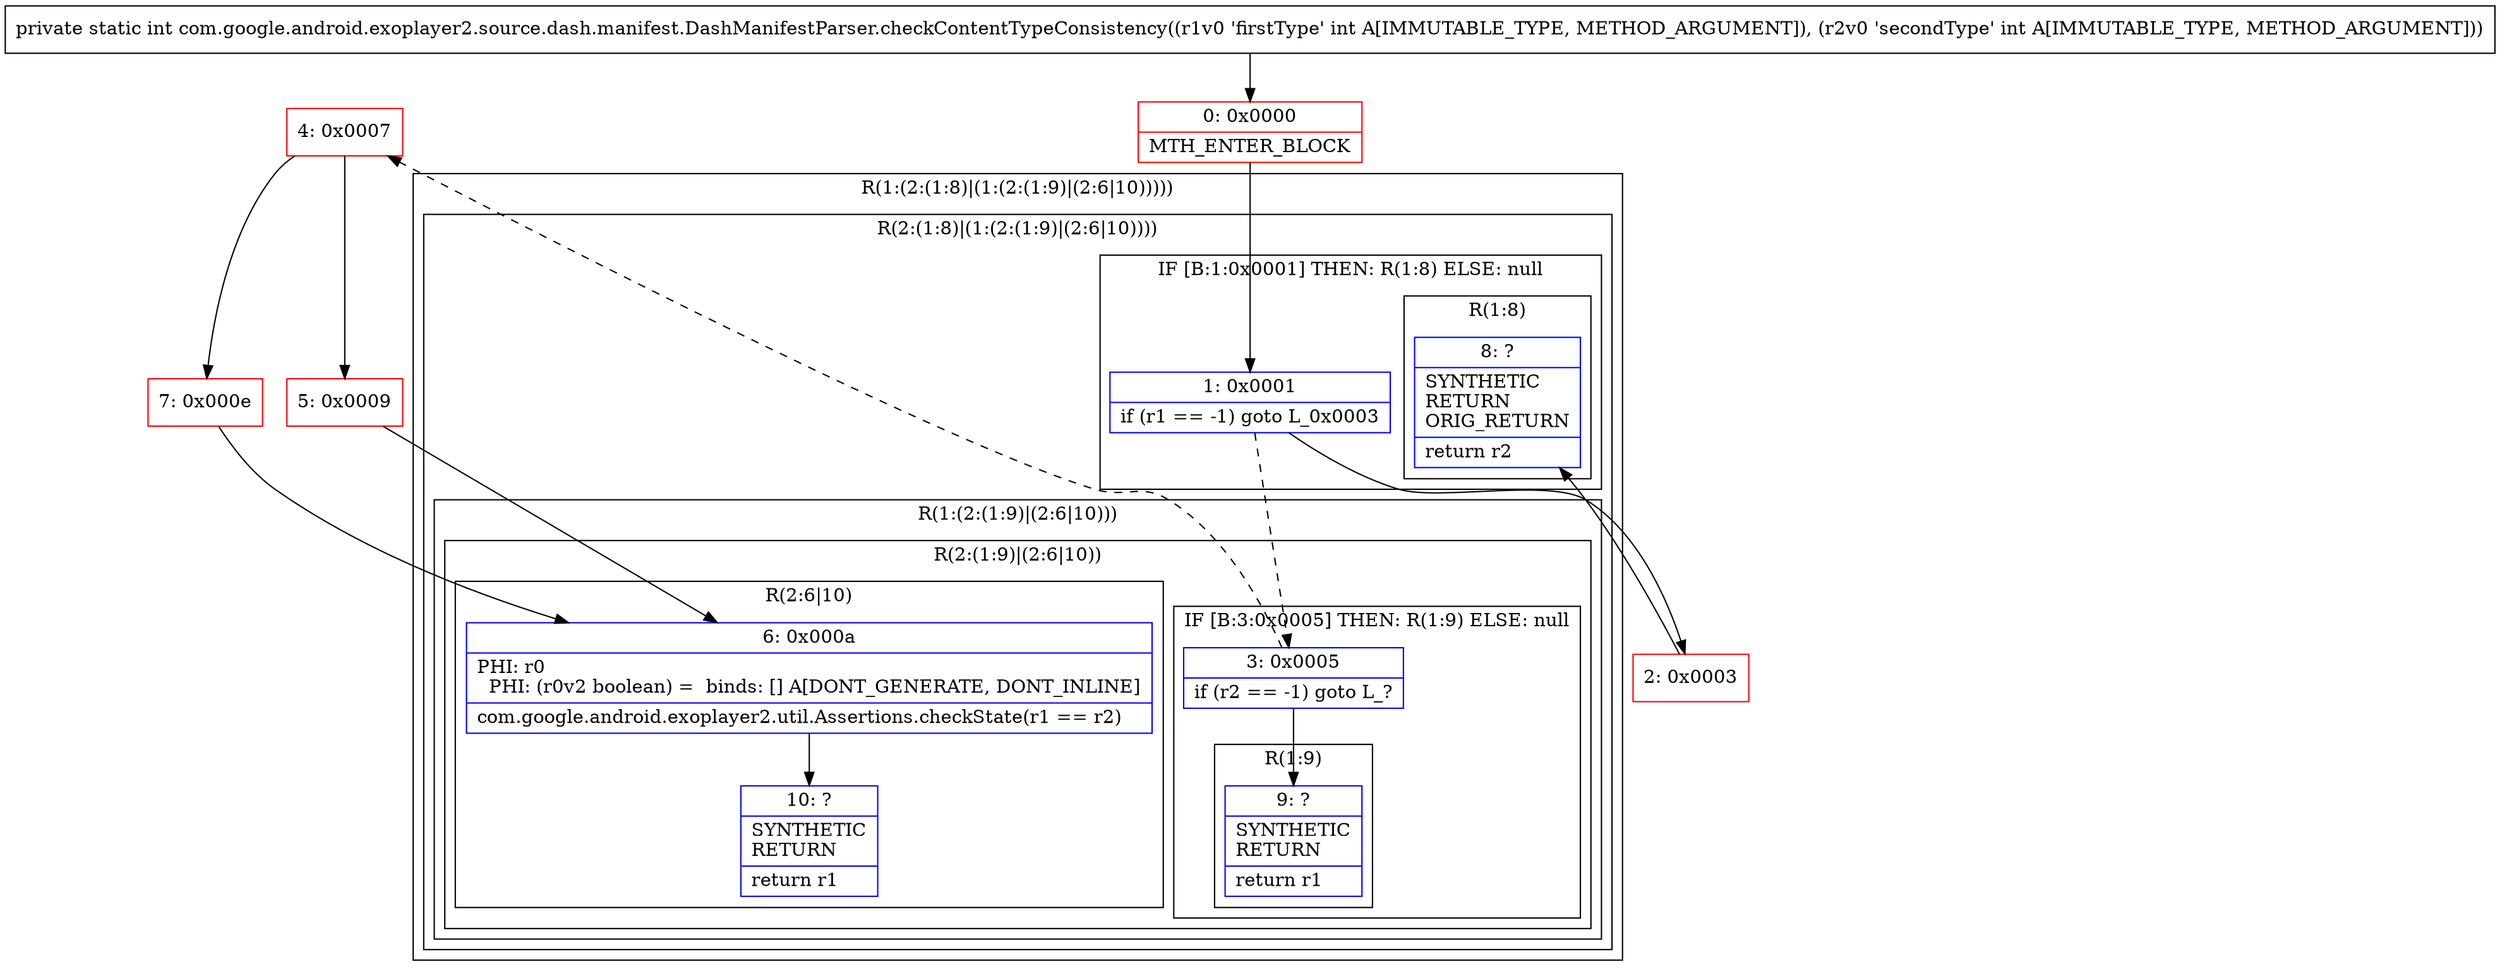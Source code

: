 digraph "CFG forcom.google.android.exoplayer2.source.dash.manifest.DashManifestParser.checkContentTypeConsistency(II)I" {
subgraph cluster_Region_1263517212 {
label = "R(1:(2:(1:8)|(1:(2:(1:9)|(2:6|10)))))";
node [shape=record,color=blue];
subgraph cluster_Region_361637844 {
label = "R(2:(1:8)|(1:(2:(1:9)|(2:6|10))))";
node [shape=record,color=blue];
subgraph cluster_IfRegion_878963738 {
label = "IF [B:1:0x0001] THEN: R(1:8) ELSE: null";
node [shape=record,color=blue];
Node_1 [shape=record,label="{1\:\ 0x0001|if (r1 == \-1) goto L_0x0003\l}"];
subgraph cluster_Region_521457386 {
label = "R(1:8)";
node [shape=record,color=blue];
Node_8 [shape=record,label="{8\:\ ?|SYNTHETIC\lRETURN\lORIG_RETURN\l|return r2\l}"];
}
}
subgraph cluster_Region_698166346 {
label = "R(1:(2:(1:9)|(2:6|10)))";
node [shape=record,color=blue];
subgraph cluster_Region_1305026090 {
label = "R(2:(1:9)|(2:6|10))";
node [shape=record,color=blue];
subgraph cluster_IfRegion_1717647541 {
label = "IF [B:3:0x0005] THEN: R(1:9) ELSE: null";
node [shape=record,color=blue];
Node_3 [shape=record,label="{3\:\ 0x0005|if (r2 == \-1) goto L_?\l}"];
subgraph cluster_Region_1606142221 {
label = "R(1:9)";
node [shape=record,color=blue];
Node_9 [shape=record,label="{9\:\ ?|SYNTHETIC\lRETURN\l|return r1\l}"];
}
}
subgraph cluster_Region_528765388 {
label = "R(2:6|10)";
node [shape=record,color=blue];
Node_6 [shape=record,label="{6\:\ 0x000a|PHI: r0 \l  PHI: (r0v2 boolean) =  binds: [] A[DONT_GENERATE, DONT_INLINE]\l|com.google.android.exoplayer2.util.Assertions.checkState(r1 == r2)\l}"];
Node_10 [shape=record,label="{10\:\ ?|SYNTHETIC\lRETURN\l|return r1\l}"];
}
}
}
}
}
Node_0 [shape=record,color=red,label="{0\:\ 0x0000|MTH_ENTER_BLOCK\l}"];
Node_2 [shape=record,color=red,label="{2\:\ 0x0003}"];
Node_4 [shape=record,color=red,label="{4\:\ 0x0007}"];
Node_5 [shape=record,color=red,label="{5\:\ 0x0009}"];
Node_7 [shape=record,color=red,label="{7\:\ 0x000e}"];
MethodNode[shape=record,label="{private static int com.google.android.exoplayer2.source.dash.manifest.DashManifestParser.checkContentTypeConsistency((r1v0 'firstType' int A[IMMUTABLE_TYPE, METHOD_ARGUMENT]), (r2v0 'secondType' int A[IMMUTABLE_TYPE, METHOD_ARGUMENT])) }"];
MethodNode -> Node_0;
Node_1 -> Node_2;
Node_1 -> Node_3[style=dashed];
Node_3 -> Node_4[style=dashed];
Node_3 -> Node_9;
Node_6 -> Node_10;
Node_0 -> Node_1;
Node_2 -> Node_8;
Node_4 -> Node_5;
Node_4 -> Node_7;
Node_5 -> Node_6;
Node_7 -> Node_6;
}

